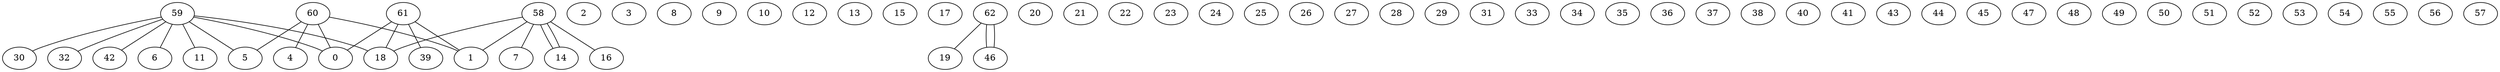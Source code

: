 graph G {
0;
1;
2;
3;
4;
5;
6;
7;
8;
9;
10;
11;
12;
13;
14;
15;
16;
17;
18;
19;
20;
21;
22;
23;
24;
25;
26;
27;
28;
29;
30;
31;
32;
33;
34;
35;
36;
37;
38;
39;
40;
41;
42;
43;
44;
45;
46;
47;
48;
49;
50;
51;
52;
53;
54;
55;
56;
57;
58;
59;
60;
61;
62;
62--46 ;
62--46 ;
62--19 ;
61--18 ;
61--39 ;
61--1 ;
61--0 ;
60--5 ;
60--0 ;
60--1 ;
60--4 ;
59--30 ;
59--6 ;
59--18 ;
59--5 ;
59--11 ;
59--42 ;
59--32 ;
59--0 ;
58--16 ;
58--14 ;
58--14 ;
58--7 ;
58--18 ;
58--1 ;
}
